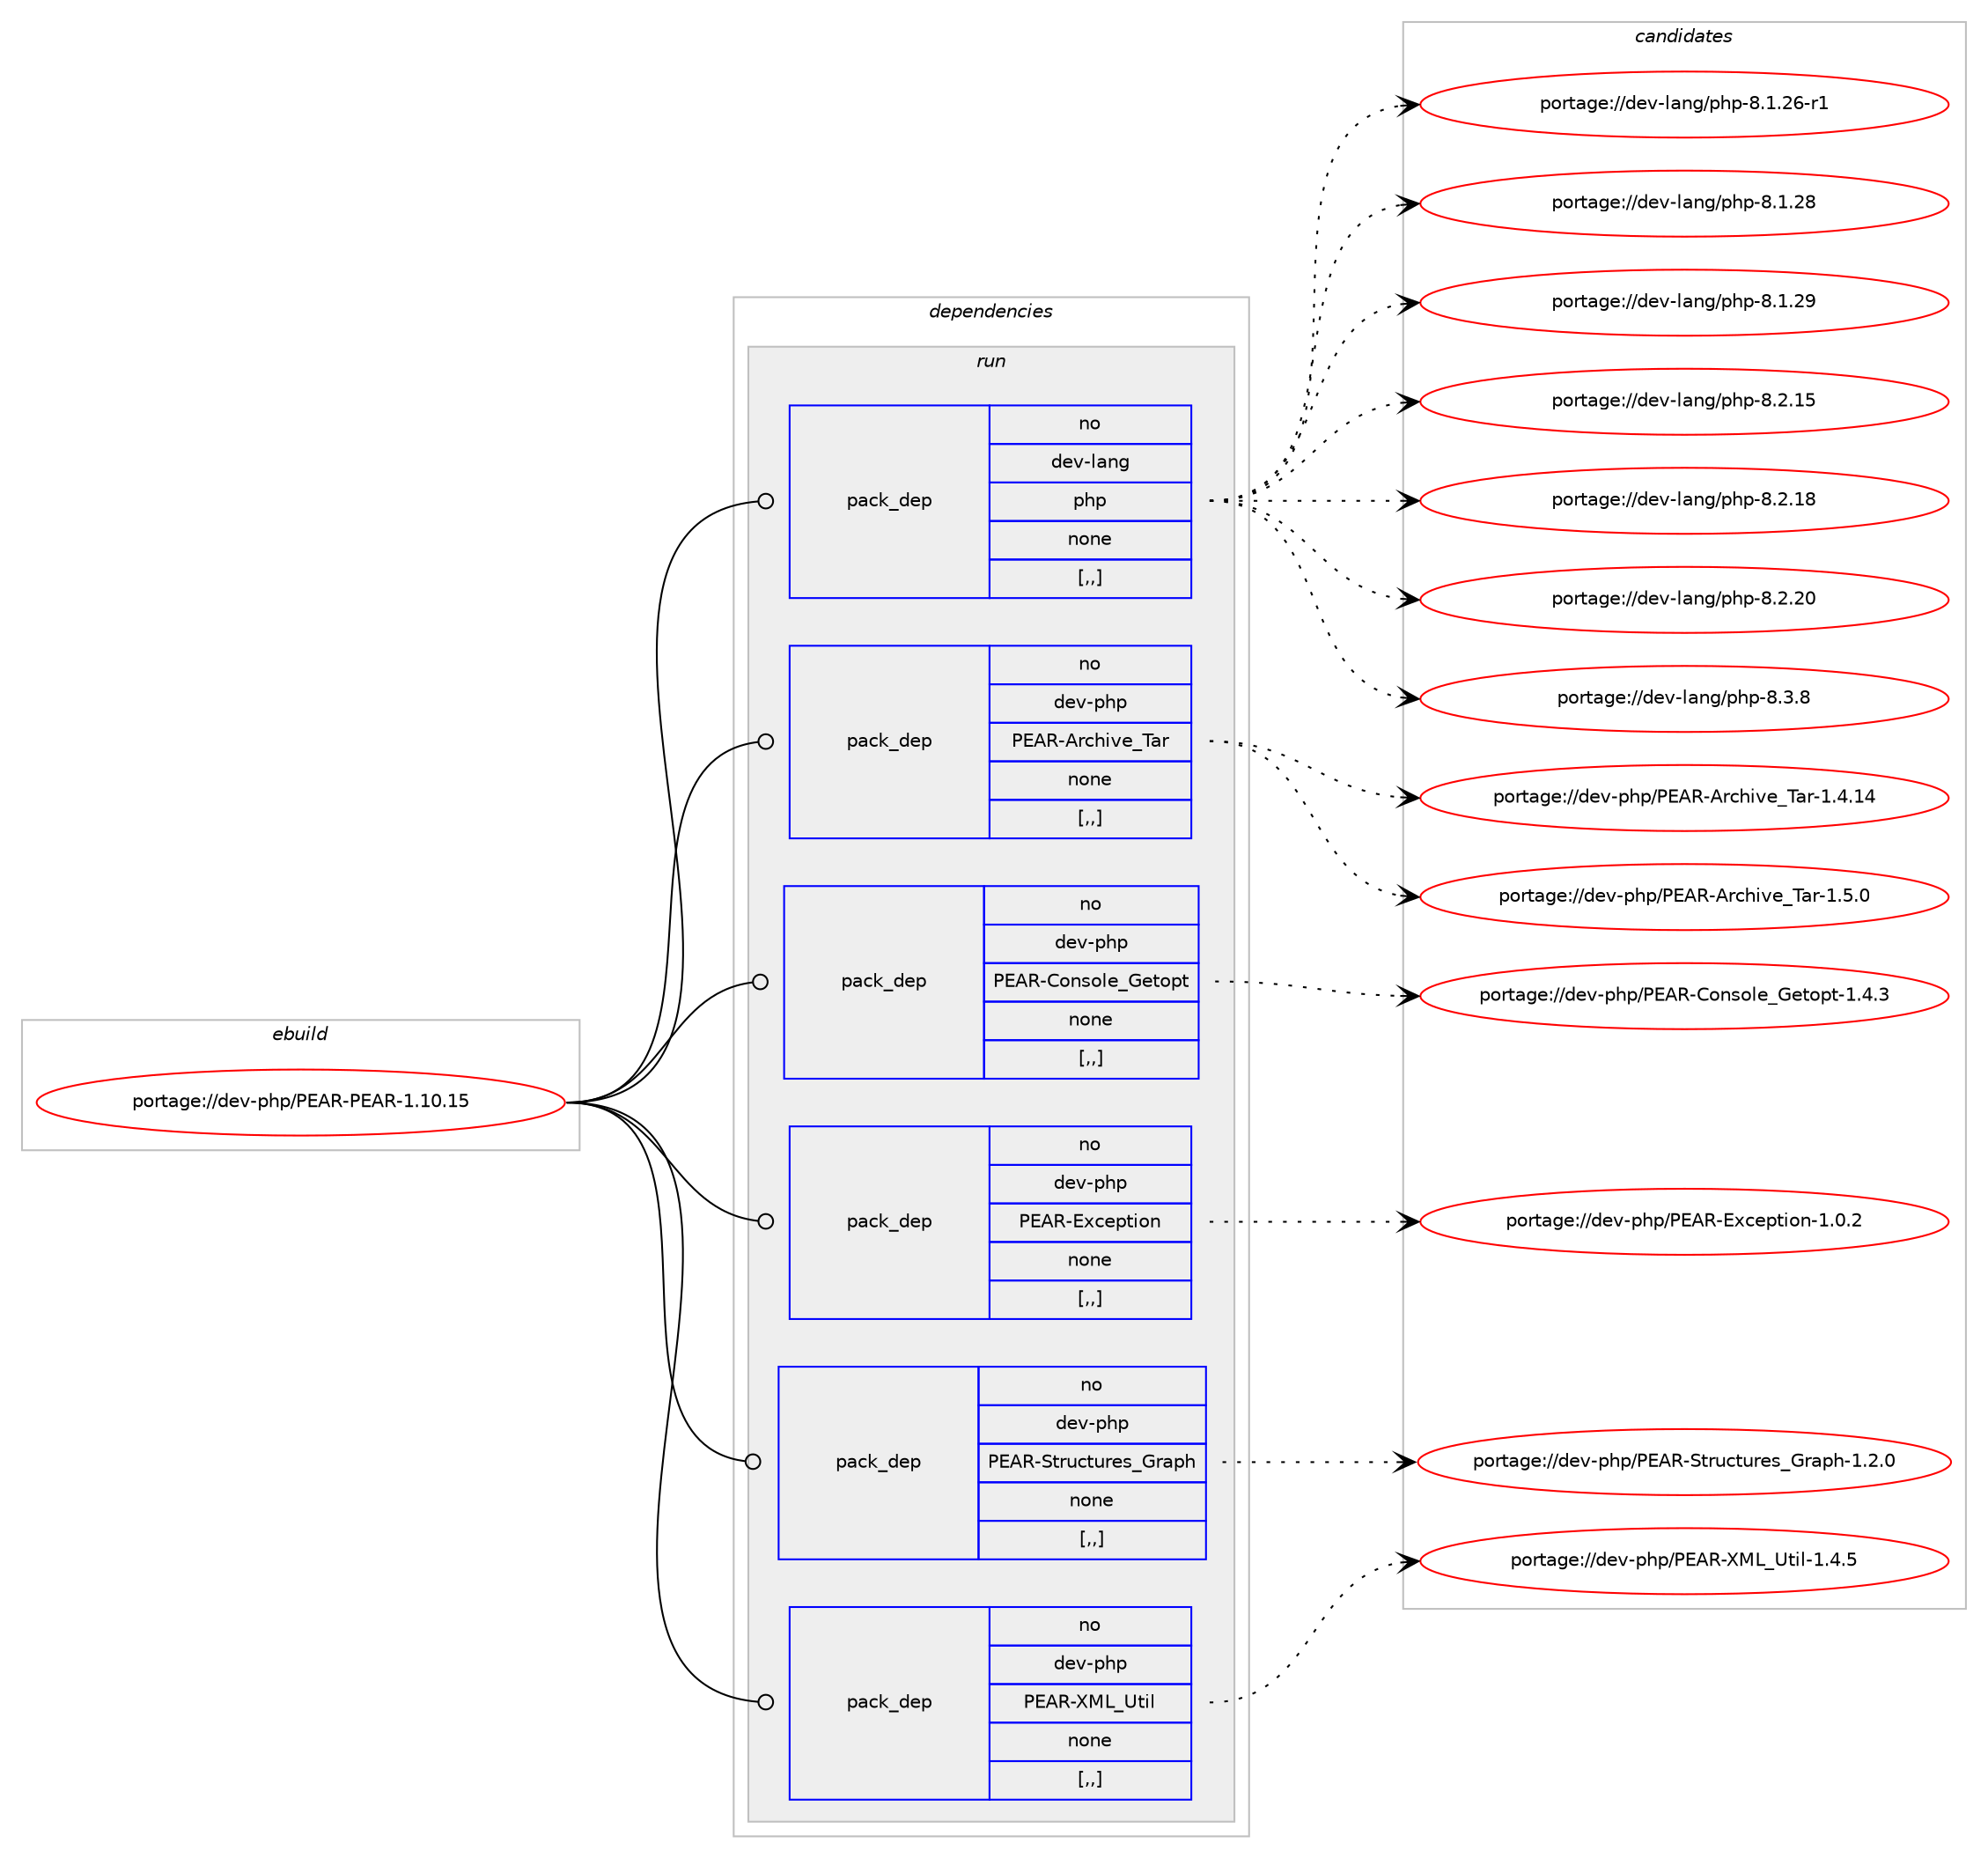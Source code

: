 digraph prolog {

# *************
# Graph options
# *************

newrank=true;
concentrate=true;
compound=true;
graph [rankdir=LR,fontname=Helvetica,fontsize=10,ranksep=1.5];#, ranksep=2.5, nodesep=0.2];
edge  [arrowhead=vee];
node  [fontname=Helvetica,fontsize=10];

# **********
# The ebuild
# **********

subgraph cluster_leftcol {
color=gray;
rank=same;
label=<<i>ebuild</i>>;
id [label="portage://dev-php/PEAR-PEAR-1.10.15", color=red, width=4, href="../dev-php/PEAR-PEAR-1.10.15.svg"];
}

# ****************
# The dependencies
# ****************

subgraph cluster_midcol {
color=gray;
label=<<i>dependencies</i>>;
subgraph cluster_compile {
fillcolor="#eeeeee";
style=filled;
label=<<i>compile</i>>;
}
subgraph cluster_compileandrun {
fillcolor="#eeeeee";
style=filled;
label=<<i>compile and run</i>>;
}
subgraph cluster_run {
fillcolor="#eeeeee";
style=filled;
label=<<i>run</i>>;
subgraph pack105961 {
dependency136377 [label=<<TABLE BORDER="0" CELLBORDER="1" CELLSPACING="0" CELLPADDING="4" WIDTH="220"><TR><TD ROWSPAN="6" CELLPADDING="30">pack_dep</TD></TR><TR><TD WIDTH="110">no</TD></TR><TR><TD>dev-lang</TD></TR><TR><TD>php</TD></TR><TR><TD>none</TD></TR><TR><TD>[,,]</TD></TR></TABLE>>, shape=none, color=blue];
}
id:e -> dependency136377:w [weight=20,style="solid",arrowhead="odot"];
subgraph pack105962 {
dependency136378 [label=<<TABLE BORDER="0" CELLBORDER="1" CELLSPACING="0" CELLPADDING="4" WIDTH="220"><TR><TD ROWSPAN="6" CELLPADDING="30">pack_dep</TD></TR><TR><TD WIDTH="110">no</TD></TR><TR><TD>dev-php</TD></TR><TR><TD>PEAR-Archive_Tar</TD></TR><TR><TD>none</TD></TR><TR><TD>[,,]</TD></TR></TABLE>>, shape=none, color=blue];
}
id:e -> dependency136378:w [weight=20,style="solid",arrowhead="odot"];
subgraph pack105963 {
dependency136379 [label=<<TABLE BORDER="0" CELLBORDER="1" CELLSPACING="0" CELLPADDING="4" WIDTH="220"><TR><TD ROWSPAN="6" CELLPADDING="30">pack_dep</TD></TR><TR><TD WIDTH="110">no</TD></TR><TR><TD>dev-php</TD></TR><TR><TD>PEAR-Console_Getopt</TD></TR><TR><TD>none</TD></TR><TR><TD>[,,]</TD></TR></TABLE>>, shape=none, color=blue];
}
id:e -> dependency136379:w [weight=20,style="solid",arrowhead="odot"];
subgraph pack105964 {
dependency136380 [label=<<TABLE BORDER="0" CELLBORDER="1" CELLSPACING="0" CELLPADDING="4" WIDTH="220"><TR><TD ROWSPAN="6" CELLPADDING="30">pack_dep</TD></TR><TR><TD WIDTH="110">no</TD></TR><TR><TD>dev-php</TD></TR><TR><TD>PEAR-Exception</TD></TR><TR><TD>none</TD></TR><TR><TD>[,,]</TD></TR></TABLE>>, shape=none, color=blue];
}
id:e -> dependency136380:w [weight=20,style="solid",arrowhead="odot"];
subgraph pack105965 {
dependency136381 [label=<<TABLE BORDER="0" CELLBORDER="1" CELLSPACING="0" CELLPADDING="4" WIDTH="220"><TR><TD ROWSPAN="6" CELLPADDING="30">pack_dep</TD></TR><TR><TD WIDTH="110">no</TD></TR><TR><TD>dev-php</TD></TR><TR><TD>PEAR-Structures_Graph</TD></TR><TR><TD>none</TD></TR><TR><TD>[,,]</TD></TR></TABLE>>, shape=none, color=blue];
}
id:e -> dependency136381:w [weight=20,style="solid",arrowhead="odot"];
subgraph pack105966 {
dependency136382 [label=<<TABLE BORDER="0" CELLBORDER="1" CELLSPACING="0" CELLPADDING="4" WIDTH="220"><TR><TD ROWSPAN="6" CELLPADDING="30">pack_dep</TD></TR><TR><TD WIDTH="110">no</TD></TR><TR><TD>dev-php</TD></TR><TR><TD>PEAR-XML_Util</TD></TR><TR><TD>none</TD></TR><TR><TD>[,,]</TD></TR></TABLE>>, shape=none, color=blue];
}
id:e -> dependency136382:w [weight=20,style="solid",arrowhead="odot"];
}
}

# **************
# The candidates
# **************

subgraph cluster_choices {
rank=same;
color=gray;
label=<<i>candidates</i>>;

subgraph choice105961 {
color=black;
nodesep=1;
choice100101118451089711010347112104112455646494650544511449 [label="portage://dev-lang/php-8.1.26-r1", color=red, width=4,href="../dev-lang/php-8.1.26-r1.svg"];
choice10010111845108971101034711210411245564649465056 [label="portage://dev-lang/php-8.1.28", color=red, width=4,href="../dev-lang/php-8.1.28.svg"];
choice10010111845108971101034711210411245564649465057 [label="portage://dev-lang/php-8.1.29", color=red, width=4,href="../dev-lang/php-8.1.29.svg"];
choice10010111845108971101034711210411245564650464953 [label="portage://dev-lang/php-8.2.15", color=red, width=4,href="../dev-lang/php-8.2.15.svg"];
choice10010111845108971101034711210411245564650464956 [label="portage://dev-lang/php-8.2.18", color=red, width=4,href="../dev-lang/php-8.2.18.svg"];
choice10010111845108971101034711210411245564650465048 [label="portage://dev-lang/php-8.2.20", color=red, width=4,href="../dev-lang/php-8.2.20.svg"];
choice100101118451089711010347112104112455646514656 [label="portage://dev-lang/php-8.3.8", color=red, width=4,href="../dev-lang/php-8.3.8.svg"];
dependency136377:e -> choice100101118451089711010347112104112455646494650544511449:w [style=dotted,weight="100"];
dependency136377:e -> choice10010111845108971101034711210411245564649465056:w [style=dotted,weight="100"];
dependency136377:e -> choice10010111845108971101034711210411245564649465057:w [style=dotted,weight="100"];
dependency136377:e -> choice10010111845108971101034711210411245564650464953:w [style=dotted,weight="100"];
dependency136377:e -> choice10010111845108971101034711210411245564650464956:w [style=dotted,weight="100"];
dependency136377:e -> choice10010111845108971101034711210411245564650465048:w [style=dotted,weight="100"];
dependency136377:e -> choice100101118451089711010347112104112455646514656:w [style=dotted,weight="100"];
}
subgraph choice105962 {
color=black;
nodesep=1;
choice10010111845112104112478069658245651149910410511810195849711445494652464952 [label="portage://dev-php/PEAR-Archive_Tar-1.4.14", color=red, width=4,href="../dev-php/PEAR-Archive_Tar-1.4.14.svg"];
choice100101118451121041124780696582456511499104105118101958497114454946534648 [label="portage://dev-php/PEAR-Archive_Tar-1.5.0", color=red, width=4,href="../dev-php/PEAR-Archive_Tar-1.5.0.svg"];
dependency136378:e -> choice10010111845112104112478069658245651149910410511810195849711445494652464952:w [style=dotted,weight="100"];
dependency136378:e -> choice100101118451121041124780696582456511499104105118101958497114454946534648:w [style=dotted,weight="100"];
}
subgraph choice105963 {
color=black;
nodesep=1;
choice10010111845112104112478069658245671111101151111081019571101116111112116454946524651 [label="portage://dev-php/PEAR-Console_Getopt-1.4.3", color=red, width=4,href="../dev-php/PEAR-Console_Getopt-1.4.3.svg"];
dependency136379:e -> choice10010111845112104112478069658245671111101151111081019571101116111112116454946524651:w [style=dotted,weight="100"];
}
subgraph choice105964 {
color=black;
nodesep=1;
choice100101118451121041124780696582456912099101112116105111110454946484650 [label="portage://dev-php/PEAR-Exception-1.0.2", color=red, width=4,href="../dev-php/PEAR-Exception-1.0.2.svg"];
dependency136380:e -> choice100101118451121041124780696582456912099101112116105111110454946484650:w [style=dotted,weight="100"];
}
subgraph choice105965 {
color=black;
nodesep=1;
choice100101118451121041124780696582458311611411799116117114101115957111497112104454946504648 [label="portage://dev-php/PEAR-Structures_Graph-1.2.0", color=red, width=4,href="../dev-php/PEAR-Structures_Graph-1.2.0.svg"];
dependency136381:e -> choice100101118451121041124780696582458311611411799116117114101115957111497112104454946504648:w [style=dotted,weight="100"];
}
subgraph choice105966 {
color=black;
nodesep=1;
choice100101118451121041124780696582458877769585116105108454946524653 [label="portage://dev-php/PEAR-XML_Util-1.4.5", color=red, width=4,href="../dev-php/PEAR-XML_Util-1.4.5.svg"];
dependency136382:e -> choice100101118451121041124780696582458877769585116105108454946524653:w [style=dotted,weight="100"];
}
}

}
